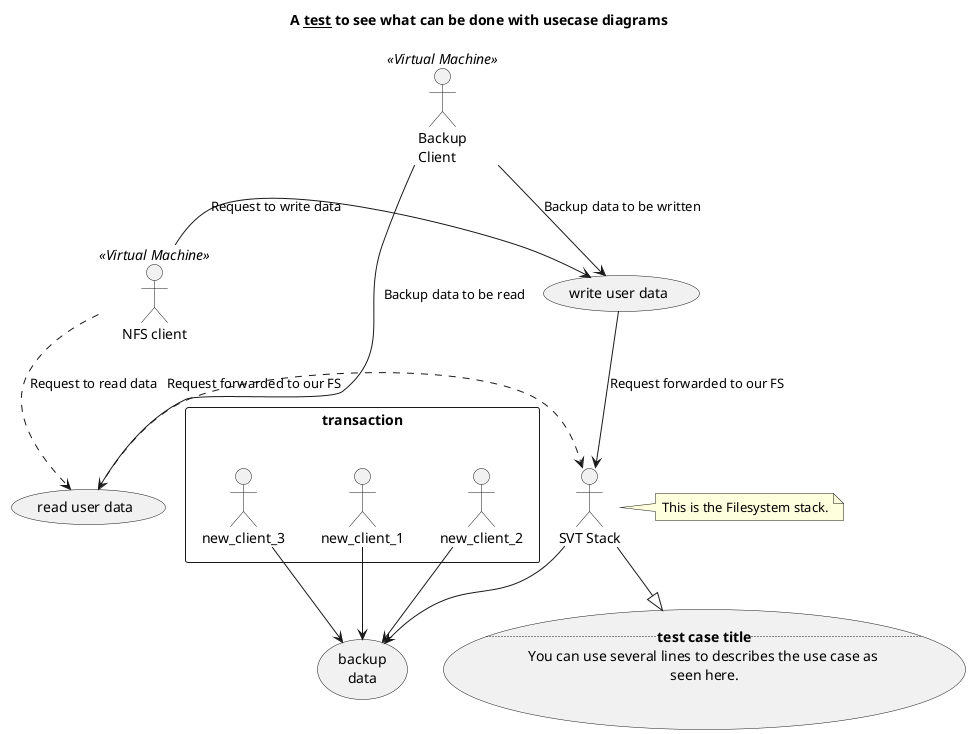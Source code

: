 @startuml

title A __test__ to see what can be done with <b>usecase diagrams</b>

'Usecase are defined here
usecase (backup\ndata) as (bkp)
(write user data) as (write_data)
usecase test_case  as "
  ..**test case title**..
  You can use several lines to describes the use case as 
  seen here."
(read user data) as (read_data)

'Actors are defined below
:NFS client: as nfs_client <<Virtual Machine>>
actor :Backup\nClient: as bkp_client <<Virtual Machine>>
actor :SVT Stack: as svt_stack

'Communications between actors and usecases are defined below
'Also single dash in arrow attempts to horizontally align entities as below
nfs_client -> write_data: Request to write data
write_data --> svt_stack: Request forwarded to our FS
bkp_client --> write_data: Backup data to be written
svt_stack --> bkp
'Create extends arrows if one actor or use case extends another one
svt_stack --|> test_case
note right of svt_stack
This is the Filesystem stack.
end note

nfs_client ..> read_data: Request to read data
'Also single dot in arrow attempts to horizontally align entities with dashed lines as below
read_data .> svt_stack: Request forwarded to our FS
bkp_client --> read_data: Backup data to be read 

rectangle transaction {
'Speicfying position (right, left, up, down) within the arrow allows placing certain objects in particular 
new_client_1 -right-> bkp
new_client_2 -r-> bkp
new_client_3 -do-> bkp
}

'to get a new page. Note all context is forgotten on the new page
newpage
new_client_4 -do-> (bkp)

@enduml

